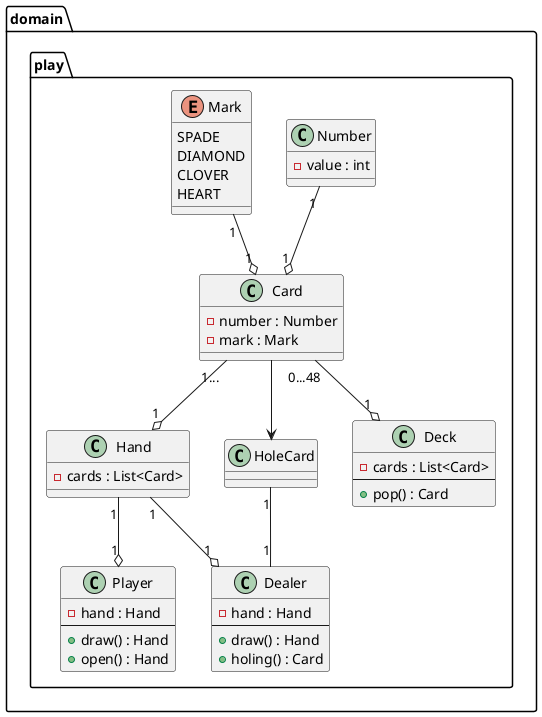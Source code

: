 @startuml
'https://plantuml.com/sequence-diagram

skinparam defaultFontName Cica

package domain.play {

    class Dealer {
        -hand : Hand
        --
        +draw() : Hand
        +holing() : Card
    }

    class Player {
        -hand : Hand
        --
        +draw() : Hand
        +open() : Hand
    }

    class Hand {
        -cards : List<Card>
    }

    class Card {
        -number : Number
        -mark : Mark
    }

    class HoleCard{

    }

    Card --> HoleCard
    HoleCard "1"--"1" Dealer

    Hand "1" --o "1" Player
    Hand "1" --o "1" Dealer
    Card "1..." --o "1" Hand

    class Number {
        -value : int
    }

    enum Mark {
        SPADE
        DIAMOND
        CLOVER
        HEART
    }

    Mark "1" --o "1" Card
    Number "1" --o "1" Card

    class Deck {
        -cards : List<Card>
        --
        +pop() : Card
    }

    Card "0...48" --o "1" Deck
}
@enduml